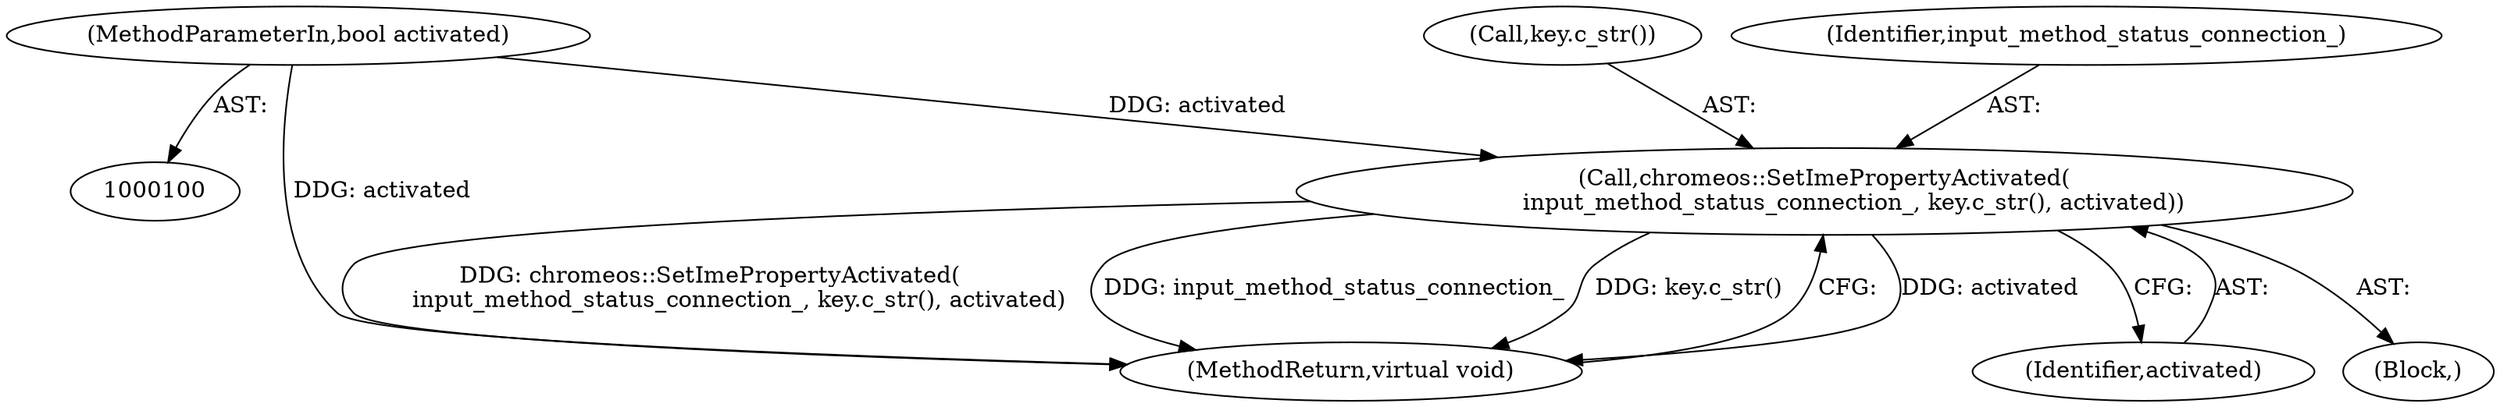 digraph "1_Chrome_dc7b094a338c6c521f918f478e993f0f74bbea0d_31@del" {
"1000111" [label="(Call,chromeos::SetImePropertyActivated(\n        input_method_status_connection_, key.c_str(), activated))"];
"1000102" [label="(MethodParameterIn,bool activated)"];
"1000115" [label="(MethodReturn,virtual void)"];
"1000102" [label="(MethodParameterIn,bool activated)"];
"1000111" [label="(Call,chromeos::SetImePropertyActivated(\n        input_method_status_connection_, key.c_str(), activated))"];
"1000114" [label="(Identifier,activated)"];
"1000103" [label="(Block,)"];
"1000113" [label="(Call,key.c_str())"];
"1000112" [label="(Identifier,input_method_status_connection_)"];
"1000111" -> "1000103"  [label="AST: "];
"1000111" -> "1000114"  [label="CFG: "];
"1000112" -> "1000111"  [label="AST: "];
"1000113" -> "1000111"  [label="AST: "];
"1000114" -> "1000111"  [label="AST: "];
"1000115" -> "1000111"  [label="CFG: "];
"1000111" -> "1000115"  [label="DDG: activated"];
"1000111" -> "1000115"  [label="DDG: chromeos::SetImePropertyActivated(\n        input_method_status_connection_, key.c_str(), activated)"];
"1000111" -> "1000115"  [label="DDG: input_method_status_connection_"];
"1000111" -> "1000115"  [label="DDG: key.c_str()"];
"1000102" -> "1000111"  [label="DDG: activated"];
"1000102" -> "1000100"  [label="AST: "];
"1000102" -> "1000115"  [label="DDG: activated"];
}
